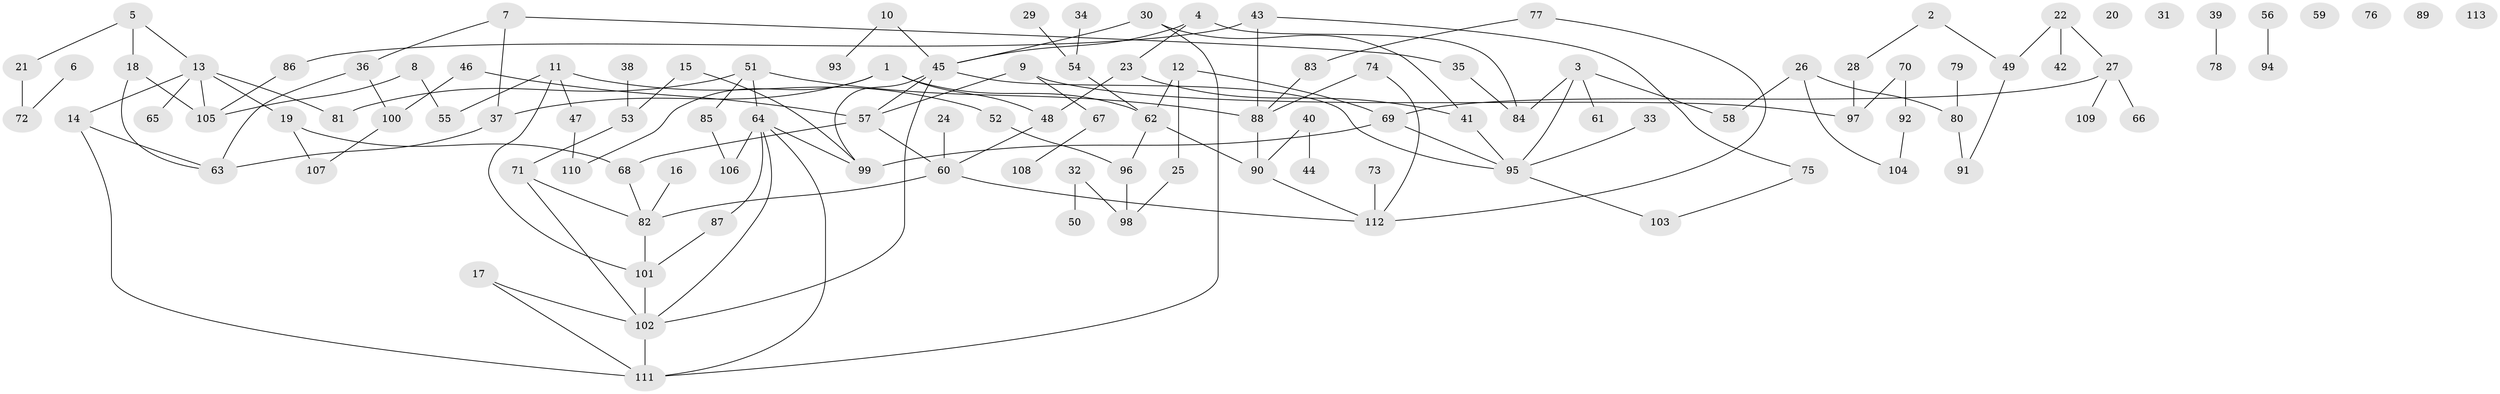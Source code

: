 // Generated by graph-tools (version 1.1) at 2025/33/03/09/25 02:33:27]
// undirected, 113 vertices, 142 edges
graph export_dot {
graph [start="1"]
  node [color=gray90,style=filled];
  1;
  2;
  3;
  4;
  5;
  6;
  7;
  8;
  9;
  10;
  11;
  12;
  13;
  14;
  15;
  16;
  17;
  18;
  19;
  20;
  21;
  22;
  23;
  24;
  25;
  26;
  27;
  28;
  29;
  30;
  31;
  32;
  33;
  34;
  35;
  36;
  37;
  38;
  39;
  40;
  41;
  42;
  43;
  44;
  45;
  46;
  47;
  48;
  49;
  50;
  51;
  52;
  53;
  54;
  55;
  56;
  57;
  58;
  59;
  60;
  61;
  62;
  63;
  64;
  65;
  66;
  67;
  68;
  69;
  70;
  71;
  72;
  73;
  74;
  75;
  76;
  77;
  78;
  79;
  80;
  81;
  82;
  83;
  84;
  85;
  86;
  87;
  88;
  89;
  90;
  91;
  92;
  93;
  94;
  95;
  96;
  97;
  98;
  99;
  100;
  101;
  102;
  103;
  104;
  105;
  106;
  107;
  108;
  109;
  110;
  111;
  112;
  113;
  1 -- 37;
  1 -- 48;
  1 -- 62;
  1 -- 110;
  2 -- 28;
  2 -- 49;
  3 -- 58;
  3 -- 61;
  3 -- 84;
  3 -- 95;
  4 -- 23;
  4 -- 45;
  4 -- 84;
  5 -- 13;
  5 -- 18;
  5 -- 21;
  6 -- 72;
  7 -- 35;
  7 -- 36;
  7 -- 37;
  8 -- 55;
  8 -- 105;
  9 -- 57;
  9 -- 67;
  9 -- 97;
  10 -- 45;
  10 -- 93;
  11 -- 47;
  11 -- 52;
  11 -- 55;
  11 -- 101;
  12 -- 25;
  12 -- 62;
  12 -- 69;
  13 -- 14;
  13 -- 19;
  13 -- 65;
  13 -- 81;
  13 -- 105;
  14 -- 63;
  14 -- 111;
  15 -- 53;
  15 -- 99;
  16 -- 82;
  17 -- 102;
  17 -- 111;
  18 -- 63;
  18 -- 105;
  19 -- 68;
  19 -- 107;
  21 -- 72;
  22 -- 27;
  22 -- 42;
  22 -- 49;
  23 -- 41;
  23 -- 48;
  24 -- 60;
  25 -- 98;
  26 -- 58;
  26 -- 80;
  26 -- 104;
  27 -- 66;
  27 -- 69;
  27 -- 109;
  28 -- 97;
  29 -- 54;
  30 -- 41;
  30 -- 45;
  30 -- 111;
  32 -- 50;
  32 -- 98;
  33 -- 95;
  34 -- 54;
  35 -- 84;
  36 -- 63;
  36 -- 100;
  37 -- 63;
  38 -- 53;
  39 -- 78;
  40 -- 44;
  40 -- 90;
  41 -- 95;
  43 -- 75;
  43 -- 86;
  43 -- 88;
  45 -- 57;
  45 -- 95;
  45 -- 99;
  45 -- 102;
  46 -- 57;
  46 -- 100;
  47 -- 110;
  48 -- 60;
  49 -- 91;
  51 -- 64;
  51 -- 81;
  51 -- 85;
  51 -- 88;
  52 -- 96;
  53 -- 71;
  54 -- 62;
  56 -- 94;
  57 -- 60;
  57 -- 68;
  60 -- 82;
  60 -- 112;
  62 -- 90;
  62 -- 96;
  64 -- 87;
  64 -- 99;
  64 -- 102;
  64 -- 106;
  64 -- 111;
  67 -- 108;
  68 -- 82;
  69 -- 95;
  69 -- 99;
  70 -- 92;
  70 -- 97;
  71 -- 82;
  71 -- 102;
  73 -- 112;
  74 -- 88;
  74 -- 112;
  75 -- 103;
  77 -- 83;
  77 -- 112;
  79 -- 80;
  80 -- 91;
  82 -- 101;
  83 -- 88;
  85 -- 106;
  86 -- 105;
  87 -- 101;
  88 -- 90;
  90 -- 112;
  92 -- 104;
  95 -- 103;
  96 -- 98;
  100 -- 107;
  101 -- 102;
  102 -- 111;
}
